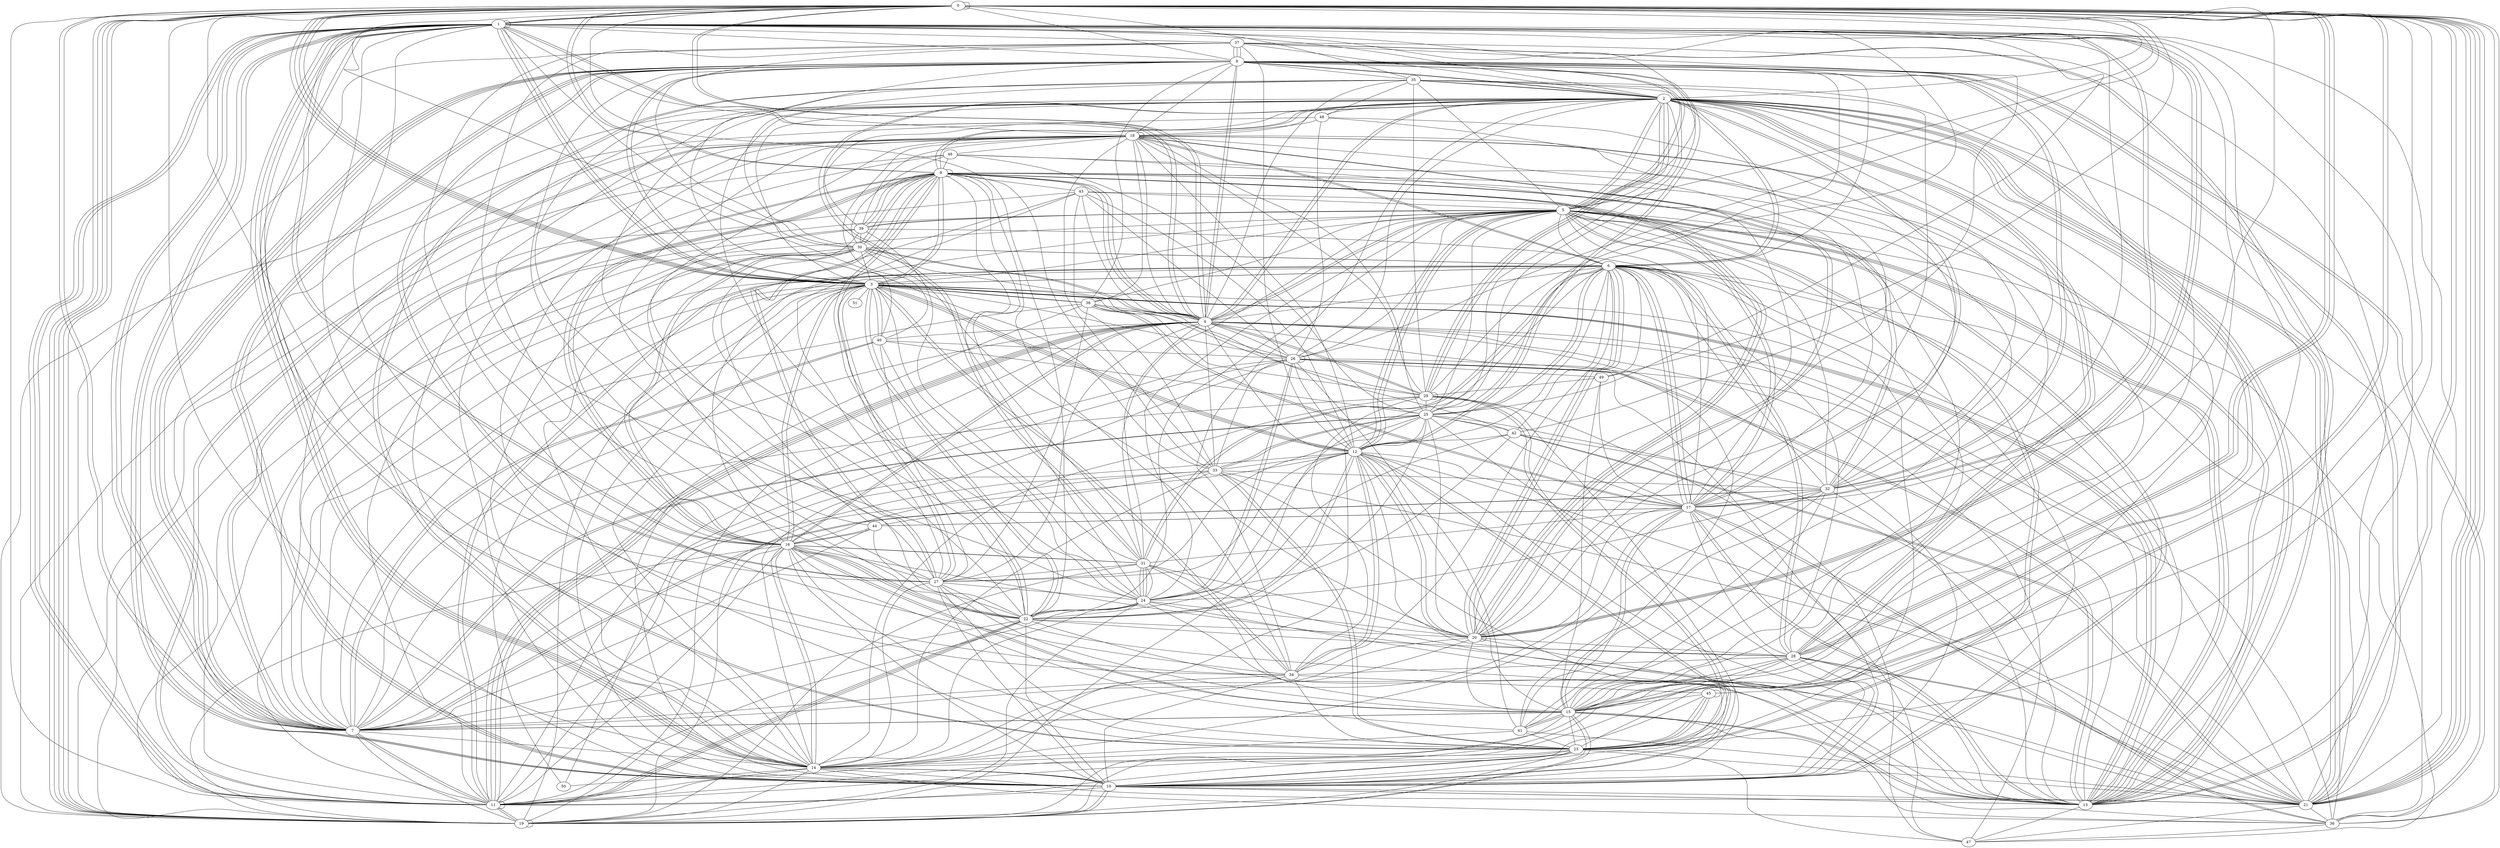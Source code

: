 graph G {
0;
1;
2;
3;
4;
5;
6;
7;
8;
9;
10;
11;
12;
13;
14;
15;
16;
17;
18;
19;
20;
21;
22;
23;
24;
25;
26;
27;
28;
29;
30;
31;
32;
33;
34;
35;
36;
37;
38;
39;
40;
41;
42;
43;
44;
45;
46;
47;
48;
49;
50;
51;
8--0 ;
30--37 ;
1--4 ;
23--29 ;
6--36 ;
23--1 ;
0--36 ;
24--31 ;
5--10 ;
39--17 ;
6--11 ;
8--21 ;
13--2 ;
12--3 ;
44--39 ;
15--13 ;
7--32 ;
0--11 ;
1--14 ;
35--2 ;
41--16 ;
14--16 ;
20--6 ;
15--41 ;
1--11 ;
5--10 ;
47--5 ;
49--6 ;
30--22 ;
15--0 ;
7--19 ;
1--3 ;
16--31 ;
11--26 ;
13--3 ;
9--0 ;
12--10 ;
8--5 ;
34--10 ;
4--29 ;
9--2 ;
11--19 ;
27--12 ;
21--2 ;
28--1 ;
11--11 ;
37--8 ;
4--13 ;
1--2 ;
6--18 ;
21--1 ;
27--3 ;
5--13 ;
5--17 ;
10--24 ;
4--9 ;
31--2 ;
39--9 ;
8--10 ;
2--0 ;
10--13 ;
7--3 ;
3--24 ;
21--31 ;
20--35 ;
7--25 ;
27--18 ;
2--19 ;
18--6 ;
45--45 ;
7--44 ;
18--13 ;
24--2 ;
13--47 ;
1--17 ;
38--29 ;
40--8 ;
28--21 ;
11--1 ;
16--10 ;
8--12 ;
25--6 ;
15--17 ;
35--30 ;
16--23 ;
1--7 ;
31--16 ;
33--16 ;
34--3 ;
25--42 ;
22--5 ;
23--21 ;
2--18 ;
23--14 ;
7--5 ;
5--23 ;
35--36 ;
10--12 ;
28--17 ;
42--21 ;
29--10 ;
32--15 ;
28--22 ;
43--33 ;
12--20 ;
14--17 ;
3--16 ;
32--8 ;
2--6 ;
10--21 ;
34--1 ;
30--16 ;
31--27 ;
2--29 ;
7--25 ;
0--19 ;
22--11 ;
22--7 ;
7--34 ;
23--47 ;
45--23 ;
10--4 ;
19--15 ;
12--13 ;
21--36 ;
1--1 ;
11--18 ;
18--12 ;
9--16 ;
1--4 ;
23--45 ;
20--15 ;
36--17 ;
26--24 ;
12--4 ;
6--5 ;
21--12 ;
21--41 ;
0--0 ;
32--17 ;
31--15 ;
16--2 ;
5--12 ;
0--34 ;
9--24 ;
14--10 ;
26--0 ;
48--32 ;
30--14 ;
5--1 ;
39--11 ;
26--10 ;
31--5 ;
12--26 ;
34--37 ;
10--14 ;
2--39 ;
17--0 ;
32--11 ;
14--29 ;
16--9 ;
13--0 ;
34--45 ;
34--29 ;
13--10 ;
47--29 ;
16--4 ;
11--4 ;
6--20 ;
1--20 ;
6--42 ;
21--0 ;
1--14 ;
4--30 ;
35--27 ;
6--17 ;
7--38 ;
46--25 ;
38--18 ;
5--20 ;
13--0 ;
35--48 ;
2--34 ;
8--27 ;
40--7 ;
23--2 ;
2--28 ;
4--9 ;
4--16 ;
18--13 ;
4--0 ;
16--15 ;
43--19 ;
14--50 ;
2--9 ;
19--46 ;
39--9 ;
13--15 ;
9--7 ;
2--35 ;
50--26 ;
17--49 ;
16--14 ;
5--12 ;
35--25 ;
14--36 ;
43--27 ;
9--22 ;
3--30 ;
9--9 ;
21--2 ;
12--7 ;
21--0 ;
16--1 ;
1--10 ;
23--10 ;
0--19 ;
18--11 ;
18--4 ;
13--2 ;
24--22 ;
17--20 ;
3--3 ;
7--14 ;
41--14 ;
3--0 ;
27--24 ;
29--23 ;
18--25 ;
3--29 ;
12--33 ;
11--19 ;
34--6 ;
44--33 ;
32--5 ;
20--1 ;
17--1 ;
35--14 ;
8--27 ;
33--11 ;
8--4 ;
21--0 ;
13--17 ;
19--18 ;
3--38 ;
31--9 ;
33--23 ;
10--23 ;
5--25 ;
1--11 ;
4--40 ;
0--1 ;
14--27 ;
5--24 ;
6--25 ;
13--32 ;
34--12 ;
2--37 ;
13--3 ;
1--25 ;
28--10 ;
4--2 ;
1--30 ;
22--8 ;
1--3 ;
8--10 ;
11--15 ;
7--8 ;
31--20 ;
30--9 ;
13--1 ;
21--28 ;
36--8 ;
4--9 ;
22--16 ;
0--49 ;
2--21 ;
22--16 ;
3--9 ;
20--28 ;
24--11 ;
1--7 ;
6--4 ;
6--7 ;
12--3 ;
31--6 ;
3--6 ;
27--40 ;
23--6 ;
18--39 ;
13--5 ;
19--42 ;
37--21 ;
39--30 ;
7--4 ;
2--31 ;
4--2 ;
28--5 ;
2--17 ;
1--0 ;
9--3 ;
13--37 ;
8--7 ;
20--7 ;
28--0 ;
26--41 ;
2--3 ;
4--0 ;
15--7 ;
11--14 ;
27--4 ;
7--11 ;
1--37 ;
32--9 ;
2--32 ;
41--4 ;
5--16 ;
15--2 ;
26--5 ;
19--23 ;
12--37 ;
0--19 ;
14--24 ;
16--21 ;
0--35 ;
6--19 ;
48--26 ;
27--1 ;
37--11 ;
9--27 ;
8--32 ;
23--15 ;
33--21 ;
6--3 ;
25--17 ;
25--13 ;
7--29 ;
24--42 ;
7--40 ;
49--29 ;
49--15 ;
43--5 ;
13--26 ;
14--33 ;
28--13 ;
2--13 ;
6--31 ;
21--47 ;
8--35 ;
0--28 ;
6--32 ;
16--15 ;
2--22 ;
34--3 ;
19--16 ;
26--4 ;
5--2 ;
17--38 ;
10--19 ;
16--30 ;
34--23 ;
33--32 ;
7--0 ;
19--31 ;
3--22 ;
3--10 ;
9--41 ;
36--26 ;
25--33 ;
12--28 ;
3--26 ;
6--10 ;
1--3 ;
48--18 ;
20--9 ;
30--6 ;
46--9 ;
5--4 ;
8--2 ;
28--6 ;
0--28 ;
5--38 ;
43--15 ;
41--32 ;
32--18 ;
22--12 ;
18--20 ;
11--3 ;
41--23 ;
12--43 ;
11--28 ;
8--1 ;
12--24 ;
11--4 ;
8--37 ;
7--11 ;
30--7 ;
14--1 ;
0--22 ;
30--9 ;
3--12 ;
3--13 ;
5--12 ;
9--34 ;
12--17 ;
0--3 ;
25--33 ;
29--2 ;
10--38 ;
31--24 ;
36--47 ;
19--24 ;
23--0 ;
26--49 ;
19--14 ;
6--15 ;
3--22 ;
34--12 ;
9--0 ;
6--8 ;
5--39 ;
16--3 ;
31--17 ;
27--15 ;
29--35 ;
23--1 ;
18--20 ;
19--28 ;
21--3 ;
21--42 ;
14--0 ;
45--15 ;
20--9 ;
25--8 ;
1--20 ;
15--8 ;
32--7 ;
1--10 ;
28--34 ;
6--11 ;
6--22 ;
11--22 ;
13--6 ;
36--8 ;
30--42 ;
39--5 ;
9--33 ;
25--2 ;
14--10 ;
30--20 ;
35--14 ;
2--6 ;
20--20 ;
16--9 ;
15--0 ;
23--33 ;
41--46 ;
8--21 ;
11--22 ;
44--43 ;
18--18 ;
20--25 ;
48--20 ;
40--3 ;
40--3 ;
4--5 ;
2--27 ;
4--43 ;
35--5 ;
31--39 ;
40--18 ;
10--25 ;
13--24 ;
1--32 ;
13--37 ;
9--22 ;
19--10 ;
2--28 ;
2--17 ;
27--9 ;
23--45 ;
18--10 ;
15--9 ;
7--15 ;
8--2 ;
15--36 ;
11--5 ;
2--26 ;
3--5 ;
20--14 ;
37--24 ;
27--23 ;
3--38 ;
0--21 ;
29--25 ;
3--51 ;
8--10 ;
0--1 ;
8--5 ;
38--4 ;
5--2 ;
18--8 ;
17--47 ;
20--13 ;
10--27 ;
8--3 ;
29--1 ;
0--45 ;
26--24 ;
44--16 ;
23--11 ;
25--22 ;
7--8 ;
19--0 ;
25--14 ;
24--32 ;
18--29 ;
18--1 ;
36--0 ;
4--33 ;
4--19 ;
19--19 ;
19--15 ;
33--10 ;
4--11 ;
18--14 ;
28--14 ;
1--7 ;
21--0 ;
7--0 ;
42--12 ;
27--36 ;
5--13 ;
43--26 ;
8--7 ;
31--4 ;
3--14 ;
31--24 ;
4--29 ;
4--35 ;
12--25 ;
26--38 ;
17--44 ;
11--4 ;
15--1 ;
1--16 ;
20--24 ;
22--44 ;
16--44 ;
15--7 ;
32--42 ;
26--26 ;
38--17 ;
25--40 ;
47--4 ;
22--20 ;
14--21 ;
5--17 ;
13--22 ;
17--18 ;
30--46 ;
2--29 ;
0--3 ;
32--9 ;
9--20 ;
0--19 ;
10--11 ;
26--14 ;
15--17 ;
27--38 ;
12--8 ;
7--48 ;
46--10 ;
33--26 ;
15--41 ;
17--36 ;
4--30 ;
15--12 ;
6--12 ;
38--8 ;
2--15 ;
33--18 ;
12--19 ;
16--22 ;
17--6 ;
29--29 ;
39--14 ;
10--1 ;
3--0 ;
12--22 ;
9--43 ;
3--27 ;
4--21 ;
2--48 ;
8--3 ;
40--24 ;
6--30 ;
2--28 ;
33--0 ;
9--7 ;
18--46 ;
8--37 ;
22--18 ;
20--6 ;
6--17 ;
7--16 ;
37--42 ;
44--17 ;
24--22 ;
22--10 ;
14--1 ;
45--19 ;
20--12 ;
11--16 ;
19--30 ;
4--8 ;
13--17 ;
23--18 ;
17--46 ;
27--25 ;
50--3 ;
40--26 ;
5--0 ;
5--23 ;
24--31 ;
6--28 ;
26--13 ;
}
